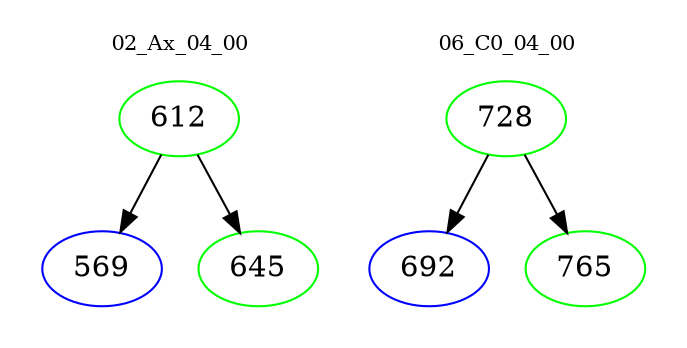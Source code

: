 digraph{
subgraph cluster_0 {
color = white
label = "02_Ax_04_00";
fontsize=10;
T0_612 [label="612", color="green"]
T0_612 -> T0_569 [color="black"]
T0_569 [label="569", color="blue"]
T0_612 -> T0_645 [color="black"]
T0_645 [label="645", color="green"]
}
subgraph cluster_1 {
color = white
label = "06_C0_04_00";
fontsize=10;
T1_728 [label="728", color="green"]
T1_728 -> T1_692 [color="black"]
T1_692 [label="692", color="blue"]
T1_728 -> T1_765 [color="black"]
T1_765 [label="765", color="green"]
}
}
